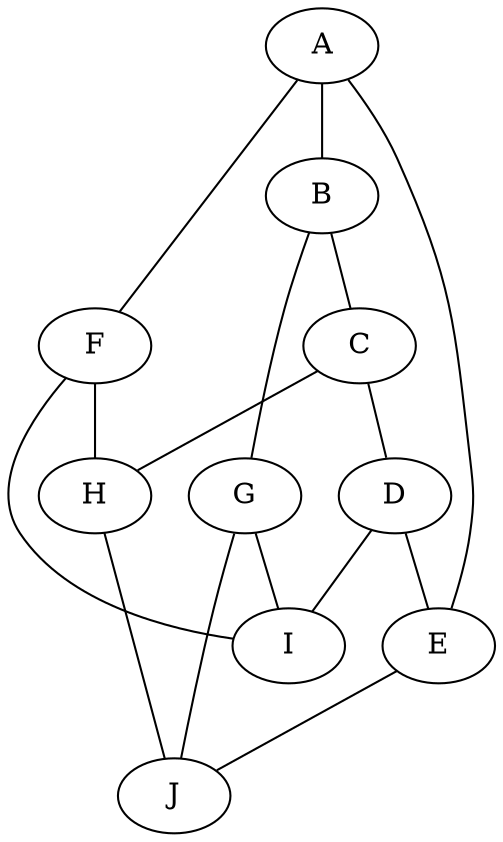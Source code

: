   graph G {
    node[style="state"];
      A -- B;
      A -- E;
      A -- F;
      B -- G;
      B -- C;
      C -- H;
      C -- D;
      D -- E;
      D -- I;
      E -- J;
      F -- H;
      F -- I;
      G -- I;
      G -- J;
      H -- J;
  }

